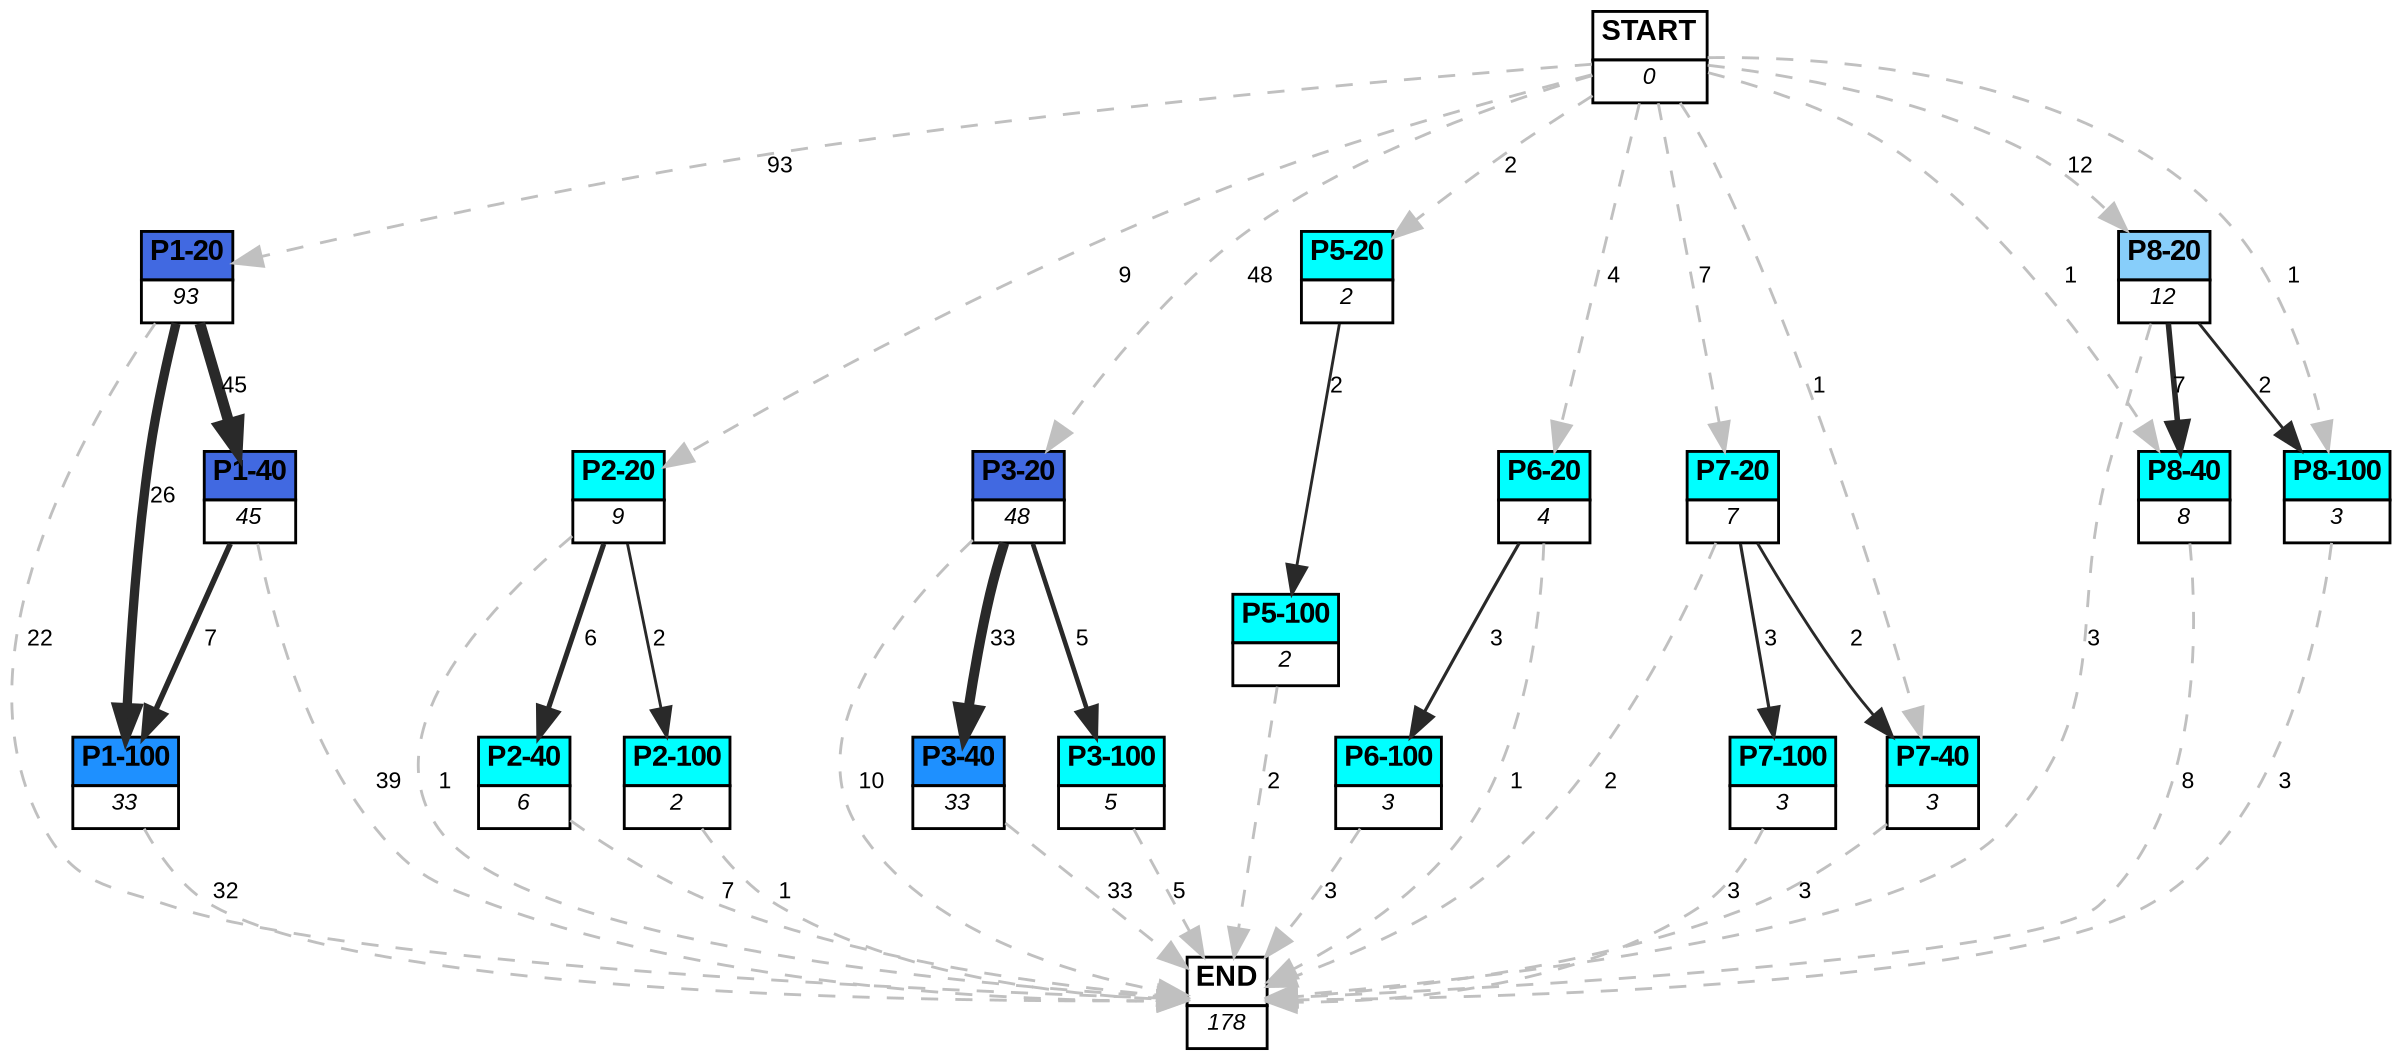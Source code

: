 digraph graphname {
	dpi = 150
	size="16,11!";
	margin = 0;
"P1-20" [shape=plain, label=<<table border="0" cellborder="1" cellspacing="0"><tr><td bgcolor="royalblue"><FONT face="Arial" POINT-SIZE="10"><b>P1-20</b></FONT></td></tr><tr><td bgcolor="white"><FONT face="Arial" POINT-SIZE="8"><i>93</i></FONT></td></tr></table>>]
"P1-40" [shape=plain, label=<<table border="0" cellborder="1" cellspacing="0"><tr><td bgcolor="royalblue"><FONT face="Arial" POINT-SIZE="10"><b>P1-40</b></FONT></td></tr><tr><td bgcolor="white"><FONT face="Arial" POINT-SIZE="8"><i>45</i></FONT></td></tr></table>>]
"P1-100" [shape=plain, label=<<table border="0" cellborder="1" cellspacing="0"><tr><td bgcolor="dodgerblue"><FONT face="Arial" POINT-SIZE="10"><b>P1-100</b></FONT></td></tr><tr><td bgcolor="white"><FONT face="Arial" POINT-SIZE="8"><i>33</i></FONT></td></tr></table>>]
"P2-20" [shape=plain, label=<<table border="0" cellborder="1" cellspacing="0"><tr><td bgcolor="aqua"><FONT face="Arial" POINT-SIZE="10"><b>P2-20</b></FONT></td></tr><tr><td bgcolor="white"><FONT face="Arial" POINT-SIZE="8"><i>9</i></FONT></td></tr></table>>]
"P2-40" [shape=plain, label=<<table border="0" cellborder="1" cellspacing="0"><tr><td bgcolor="aqua"><FONT face="Arial" POINT-SIZE="10"><b>P2-40</b></FONT></td></tr><tr><td bgcolor="white"><FONT face="Arial" POINT-SIZE="8"><i>6</i></FONT></td></tr></table>>]
"P3-20" [shape=plain, label=<<table border="0" cellborder="1" cellspacing="0"><tr><td bgcolor="royalblue"><FONT face="Arial" POINT-SIZE="10"><b>P3-20</b></FONT></td></tr><tr><td bgcolor="white"><FONT face="Arial" POINT-SIZE="8"><i>48</i></FONT></td></tr></table>>]
"P3-40" [shape=plain, label=<<table border="0" cellborder="1" cellspacing="0"><tr><td bgcolor="dodgerblue"><FONT face="Arial" POINT-SIZE="10"><b>P3-40</b></FONT></td></tr><tr><td bgcolor="white"><FONT face="Arial" POINT-SIZE="8"><i>33</i></FONT></td></tr></table>>]
"P2-100" [shape=plain, label=<<table border="0" cellborder="1" cellspacing="0"><tr><td bgcolor="aqua"><FONT face="Arial" POINT-SIZE="10"><b>P2-100</b></FONT></td></tr><tr><td bgcolor="white"><FONT face="Arial" POINT-SIZE="8"><i>2</i></FONT></td></tr></table>>]
"P3-100" [shape=plain, label=<<table border="0" cellborder="1" cellspacing="0"><tr><td bgcolor="aqua"><FONT face="Arial" POINT-SIZE="10"><b>P3-100</b></FONT></td></tr><tr><td bgcolor="white"><FONT face="Arial" POINT-SIZE="8"><i>5</i></FONT></td></tr></table>>]
"P5-20" [shape=plain, label=<<table border="0" cellborder="1" cellspacing="0"><tr><td bgcolor="aqua"><FONT face="Arial" POINT-SIZE="10"><b>P5-20</b></FONT></td></tr><tr><td bgcolor="white"><FONT face="Arial" POINT-SIZE="8"><i>2</i></FONT></td></tr></table>>]
"P5-100" [shape=plain, label=<<table border="0" cellborder="1" cellspacing="0"><tr><td bgcolor="aqua"><FONT face="Arial" POINT-SIZE="10"><b>P5-100</b></FONT></td></tr><tr><td bgcolor="white"><FONT face="Arial" POINT-SIZE="8"><i>2</i></FONT></td></tr></table>>]
"P6-20" [shape=plain, label=<<table border="0" cellborder="1" cellspacing="0"><tr><td bgcolor="aqua"><FONT face="Arial" POINT-SIZE="10"><b>P6-20</b></FONT></td></tr><tr><td bgcolor="white"><FONT face="Arial" POINT-SIZE="8"><i>4</i></FONT></td></tr></table>>]
"P6-100" [shape=plain, label=<<table border="0" cellborder="1" cellspacing="0"><tr><td bgcolor="aqua"><FONT face="Arial" POINT-SIZE="10"><b>P6-100</b></FONT></td></tr><tr><td bgcolor="white"><FONT face="Arial" POINT-SIZE="8"><i>3</i></FONT></td></tr></table>>]
"P7-20" [shape=plain, label=<<table border="0" cellborder="1" cellspacing="0"><tr><td bgcolor="aqua"><FONT face="Arial" POINT-SIZE="10"><b>P7-20</b></FONT></td></tr><tr><td bgcolor="white"><FONT face="Arial" POINT-SIZE="8"><i>7</i></FONT></td></tr></table>>]
"P7-100" [shape=plain, label=<<table border="0" cellborder="1" cellspacing="0"><tr><td bgcolor="aqua"><FONT face="Arial" POINT-SIZE="10"><b>P7-100</b></FONT></td></tr><tr><td bgcolor="white"><FONT face="Arial" POINT-SIZE="8"><i>3</i></FONT></td></tr></table>>]
"P7-40" [shape=plain, label=<<table border="0" cellborder="1" cellspacing="0"><tr><td bgcolor="aqua"><FONT face="Arial" POINT-SIZE="10"><b>P7-40</b></FONT></td></tr><tr><td bgcolor="white"><FONT face="Arial" POINT-SIZE="8"><i>3</i></FONT></td></tr></table>>]
"P8-20" [shape=plain, label=<<table border="0" cellborder="1" cellspacing="0"><tr><td bgcolor="lightskyblue"><FONT face="Arial" POINT-SIZE="10"><b>P8-20</b></FONT></td></tr><tr><td bgcolor="white"><FONT face="Arial" POINT-SIZE="8"><i>12</i></FONT></td></tr></table>>]
"P8-40" [shape=plain, label=<<table border="0" cellborder="1" cellspacing="0"><tr><td bgcolor="aqua"><FONT face="Arial" POINT-SIZE="10"><b>P8-40</b></FONT></td></tr><tr><td bgcolor="white"><FONT face="Arial" POINT-SIZE="8"><i>8</i></FONT></td></tr></table>>]
"P8-100" [shape=plain, label=<<table border="0" cellborder="1" cellspacing="0"><tr><td bgcolor="aqua"><FONT face="Arial" POINT-SIZE="10"><b>P8-100</b></FONT></td></tr><tr><td bgcolor="white"><FONT face="Arial" POINT-SIZE="8"><i>3</i></FONT></td></tr></table>>]
"START" [shape=plain, label=<<table border="0" cellborder="1" cellspacing="0"><tr><td bgcolor="white"><FONT face="Arial" POINT-SIZE="10"><b>START</b></FONT></td></tr><tr><td bgcolor="white"><FONT face="Arial" POINT-SIZE="8"><i>0</i></FONT></td></tr></table>>]
"END" [shape=plain, label=<<table border="0" cellborder="1" cellspacing="0"><tr><td bgcolor="white"><FONT face="Arial" POINT-SIZE="10"><b>END</b></FONT></td></tr><tr><td bgcolor="white"><FONT face="Arial" POINT-SIZE="8"><i>178</i></FONT></td></tr></table>>]
"P1-20" -> "P1-40" [ color=grey16 penwidth = "3.8066624897703196"label ="45" labelfloat=false fontname="Arial" fontsize=8]
"P1-20" -> "P1-100" [ color=grey16 penwidth = "3.258096538021482"label ="26" labelfloat=false fontname="Arial" fontsize=8]
"P1-20" -> "END" [ style = dashed color=grey label ="22" labelfloat=false fontname="Arial" fontsize=8]
"P1-40" -> "P1-100" [ color=grey16 penwidth = "1.9459101490553132"label ="7" labelfloat=false fontname="Arial" fontsize=8]
"P1-40" -> "END" [ style = dashed color=grey label ="39" labelfloat=false fontname="Arial" fontsize=8]
"P1-100" -> "END" [ style = dashed color=grey label ="32" labelfloat=false fontname="Arial" fontsize=8]
"P2-20" -> "P2-40" [ color=grey16 penwidth = "1.791759469228055"label ="6" labelfloat=false fontname="Arial" fontsize=8]
"P2-20" -> "P2-100" [ color=grey16 penwidth = "1"label ="2" labelfloat=false fontname="Arial" fontsize=8]
"P2-20" -> "END" [ style = dashed color=grey label ="1" labelfloat=false fontname="Arial" fontsize=8]
"P2-40" -> "END" [ style = dashed color=grey label ="7" labelfloat=false fontname="Arial" fontsize=8]
"P3-20" -> "P3-40" [ color=grey16 penwidth = "3.4965075614664802"label ="33" labelfloat=false fontname="Arial" fontsize=8]
"P3-20" -> "P3-100" [ color=grey16 penwidth = "1.6094379124341003"label ="5" labelfloat=false fontname="Arial" fontsize=8]
"P3-20" -> "END" [ style = dashed color=grey label ="10" labelfloat=false fontname="Arial" fontsize=8]
"P3-40" -> "END" [ style = dashed color=grey label ="33" labelfloat=false fontname="Arial" fontsize=8]
"P2-100" -> "END" [ style = dashed color=grey label ="1" labelfloat=false fontname="Arial" fontsize=8]
"P3-100" -> "END" [ style = dashed color=grey label ="5" labelfloat=false fontname="Arial" fontsize=8]
"P5-20" -> "P5-100" [ color=grey16 penwidth = "1"label ="2" labelfloat=false fontname="Arial" fontsize=8]
"P5-100" -> "END" [ style = dashed color=grey label ="2" labelfloat=false fontname="Arial" fontsize=8]
"P6-20" -> "P6-100" [ color=grey16 penwidth = "1.0986122886681098"label ="3" labelfloat=false fontname="Arial" fontsize=8]
"P6-20" -> "END" [ style = dashed color=grey label ="1" labelfloat=false fontname="Arial" fontsize=8]
"P6-100" -> "END" [ style = dashed color=grey label ="3" labelfloat=false fontname="Arial" fontsize=8]
"P7-20" -> "P7-100" [ color=grey16 penwidth = "1.0986122886681098"label ="3" labelfloat=false fontname="Arial" fontsize=8]
"P7-20" -> "P7-40" [ color=grey16 penwidth = "1"label ="2" labelfloat=false fontname="Arial" fontsize=8]
"P7-20" -> "END" [ style = dashed color=grey label ="2" labelfloat=false fontname="Arial" fontsize=8]
"P7-100" -> "END" [ style = dashed color=grey label ="3" labelfloat=false fontname="Arial" fontsize=8]
"P7-40" -> "END" [ style = dashed color=grey label ="3" labelfloat=false fontname="Arial" fontsize=8]
"P8-20" -> "P8-40" [ color=grey16 penwidth = "1.9459101490553132"label ="7" labelfloat=false fontname="Arial" fontsize=8]
"P8-20" -> "P8-100" [ color=grey16 penwidth = "1"label ="2" labelfloat=false fontname="Arial" fontsize=8]
"P8-20" -> "END" [ style = dashed color=grey label ="3" labelfloat=false fontname="Arial" fontsize=8]
"P8-40" -> "END" [ style = dashed color=grey label ="8" labelfloat=false fontname="Arial" fontsize=8]
"P8-100" -> "END" [ style = dashed color=grey label ="3" labelfloat=false fontname="Arial" fontsize=8]
"START" -> "P1-20" [ style = dashed color=grey label ="93" labelfloat=false fontname="Arial" fontsize=8]
"START" -> "P2-20" [ style = dashed color=grey label ="9" labelfloat=false fontname="Arial" fontsize=8]
"START" -> "P3-20" [ style = dashed color=grey label ="48" labelfloat=false fontname="Arial" fontsize=8]
"START" -> "P5-20" [ style = dashed color=grey label ="2" labelfloat=false fontname="Arial" fontsize=8]
"START" -> "P6-20" [ style = dashed color=grey label ="4" labelfloat=false fontname="Arial" fontsize=8]
"START" -> "P7-20" [ style = dashed color=grey label ="7" labelfloat=false fontname="Arial" fontsize=8]
"START" -> "P7-40" [ style = dashed color=grey label ="1" labelfloat=false fontname="Arial" fontsize=8]
"START" -> "P8-20" [ style = dashed color=grey label ="12" labelfloat=false fontname="Arial" fontsize=8]
"START" -> "P8-40" [ style = dashed color=grey label ="1" labelfloat=false fontname="Arial" fontsize=8]
"START" -> "P8-100" [ style = dashed color=grey label ="1" labelfloat=false fontname="Arial" fontsize=8]
}
